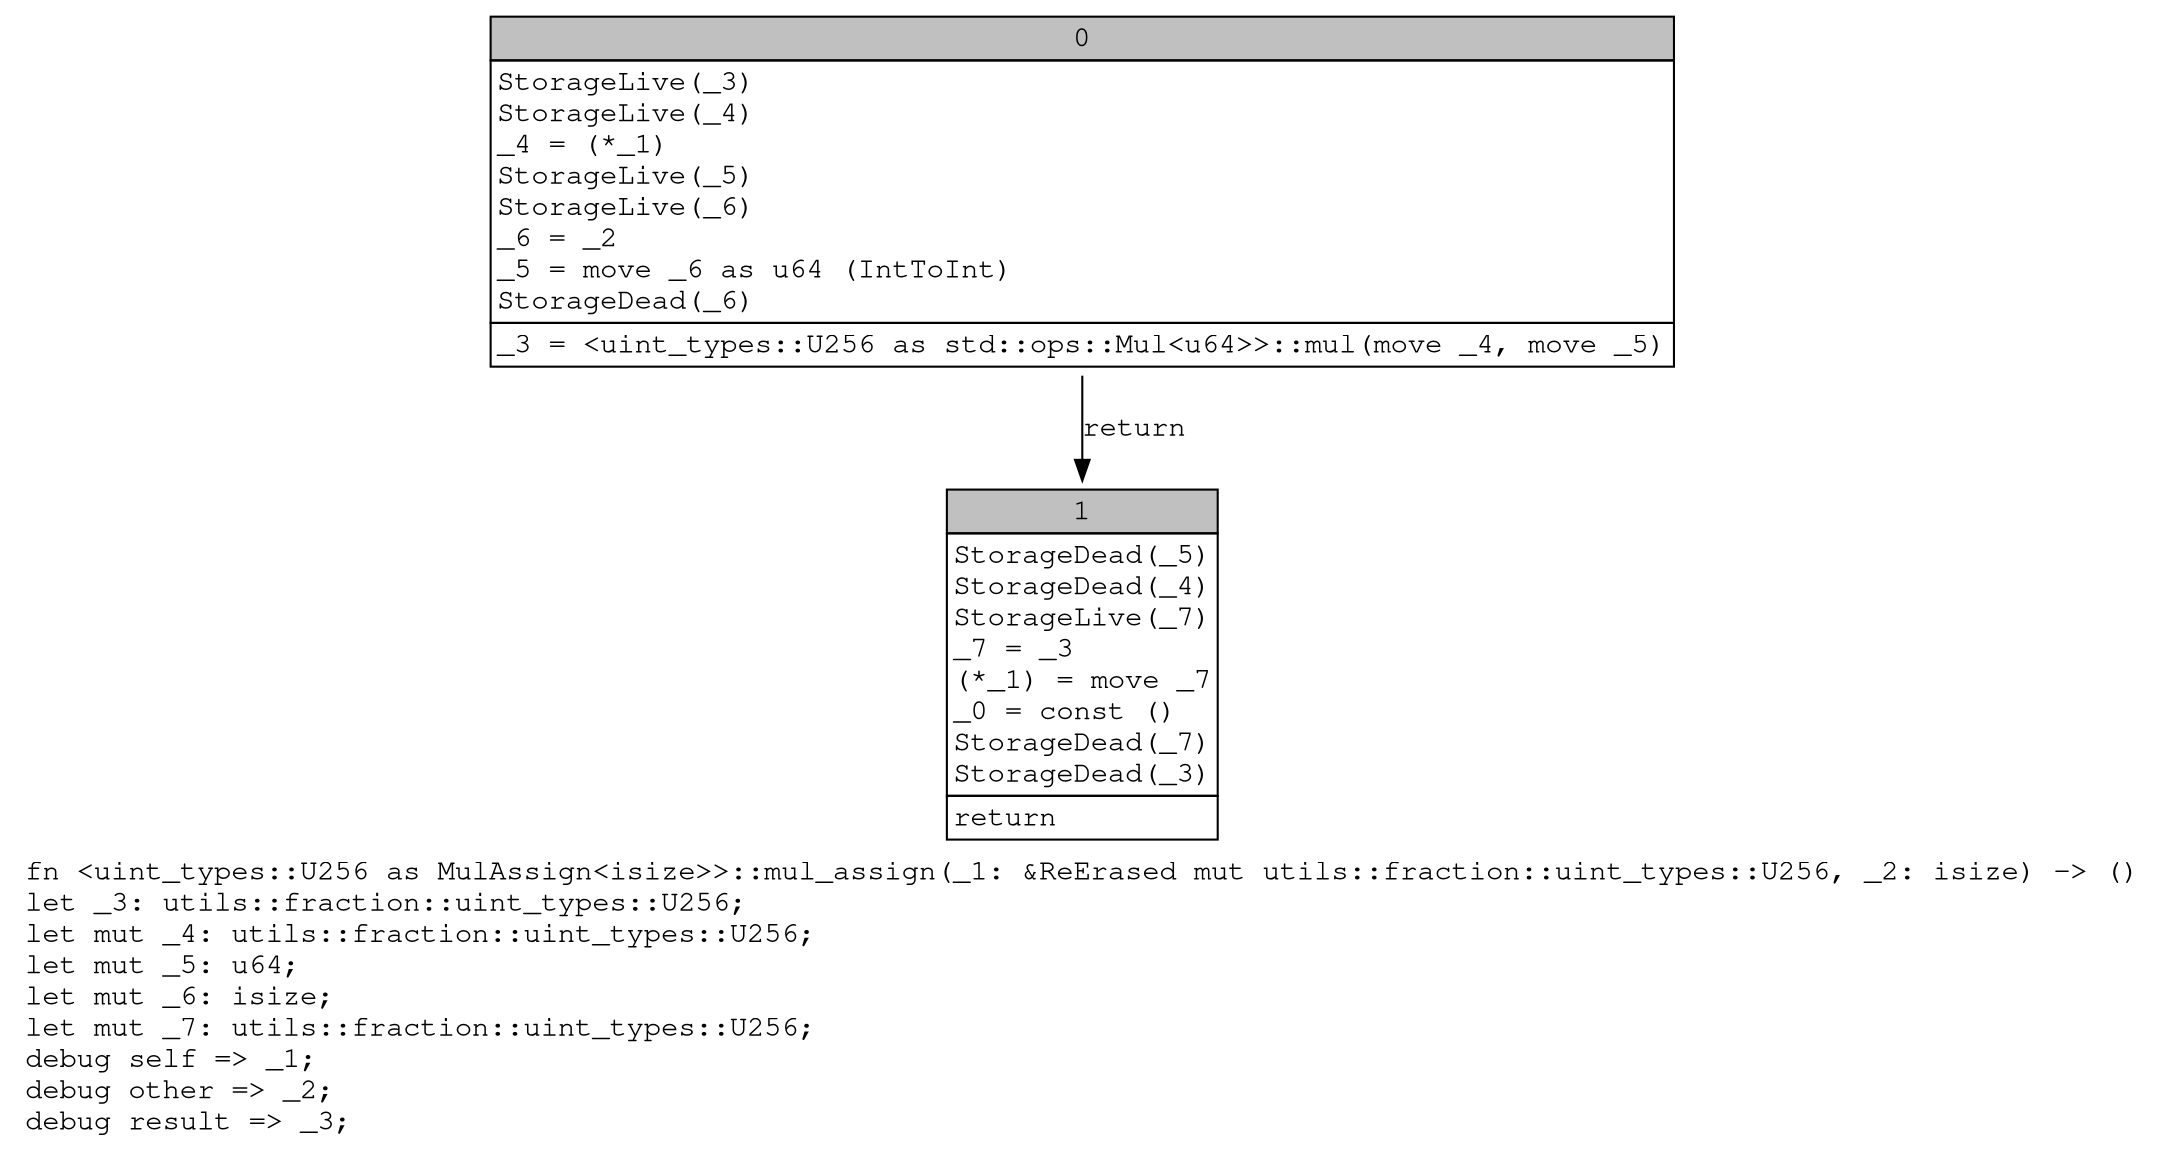 digraph Mir_0_11838 {
    graph [fontname="Courier, monospace"];
    node [fontname="Courier, monospace"];
    edge [fontname="Courier, monospace"];
    label=<fn &lt;uint_types::U256 as MulAssign&lt;isize&gt;&gt;::mul_assign(_1: &amp;ReErased mut utils::fraction::uint_types::U256, _2: isize) -&gt; ()<br align="left"/>let _3: utils::fraction::uint_types::U256;<br align="left"/>let mut _4: utils::fraction::uint_types::U256;<br align="left"/>let mut _5: u64;<br align="left"/>let mut _6: isize;<br align="left"/>let mut _7: utils::fraction::uint_types::U256;<br align="left"/>debug self =&gt; _1;<br align="left"/>debug other =&gt; _2;<br align="left"/>debug result =&gt; _3;<br align="left"/>>;
    bb0__0_11838 [shape="none", label=<<table border="0" cellborder="1" cellspacing="0"><tr><td bgcolor="gray" align="center" colspan="1">0</td></tr><tr><td align="left" balign="left">StorageLive(_3)<br/>StorageLive(_4)<br/>_4 = (*_1)<br/>StorageLive(_5)<br/>StorageLive(_6)<br/>_6 = _2<br/>_5 = move _6 as u64 (IntToInt)<br/>StorageDead(_6)<br/></td></tr><tr><td align="left">_3 = &lt;uint_types::U256 as std::ops::Mul&lt;u64&gt;&gt;::mul(move _4, move _5)</td></tr></table>>];
    bb1__0_11838 [shape="none", label=<<table border="0" cellborder="1" cellspacing="0"><tr><td bgcolor="gray" align="center" colspan="1">1</td></tr><tr><td align="left" balign="left">StorageDead(_5)<br/>StorageDead(_4)<br/>StorageLive(_7)<br/>_7 = _3<br/>(*_1) = move _7<br/>_0 = const ()<br/>StorageDead(_7)<br/>StorageDead(_3)<br/></td></tr><tr><td align="left">return</td></tr></table>>];
    bb0__0_11838 -> bb1__0_11838 [label="return"];
}
